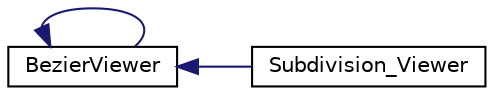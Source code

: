 digraph "Graphical Class Hierarchy"
{
  edge [fontname="Helvetica",fontsize="10",labelfontname="Helvetica",labelfontsize="10"];
  node [fontname="Helvetica",fontsize="10",shape=record];
  rankdir="LR";
  Node0 [label="TrackballViewer",height=0.2,width=0.4,color="grey75", fillcolor="white", style="filled"];
  Node0 -> Node0 [dir="back",color="midnightblue",fontsize="10",style="solid",fontname="Helvetica"];
  Node0 [label="BezierViewer",height=0.2,width=0.4,color="black", fillcolor="white", style="filled",URL="$classBezierViewer.html",tooltip="Simple viewer for a SurfaceMesh. "];
  Node0 -> Node2 [dir="back",color="midnightblue",fontsize="10",style="solid",fontname="Helvetica"];
  Node2 [label="Subdivision_Viewer",height=0.2,width=0.4,color="black", fillcolor="white", style="filled",URL="$classSubdivision__Viewer.html",tooltip="Simple viewer for a SurfaceMesh. "];
}
